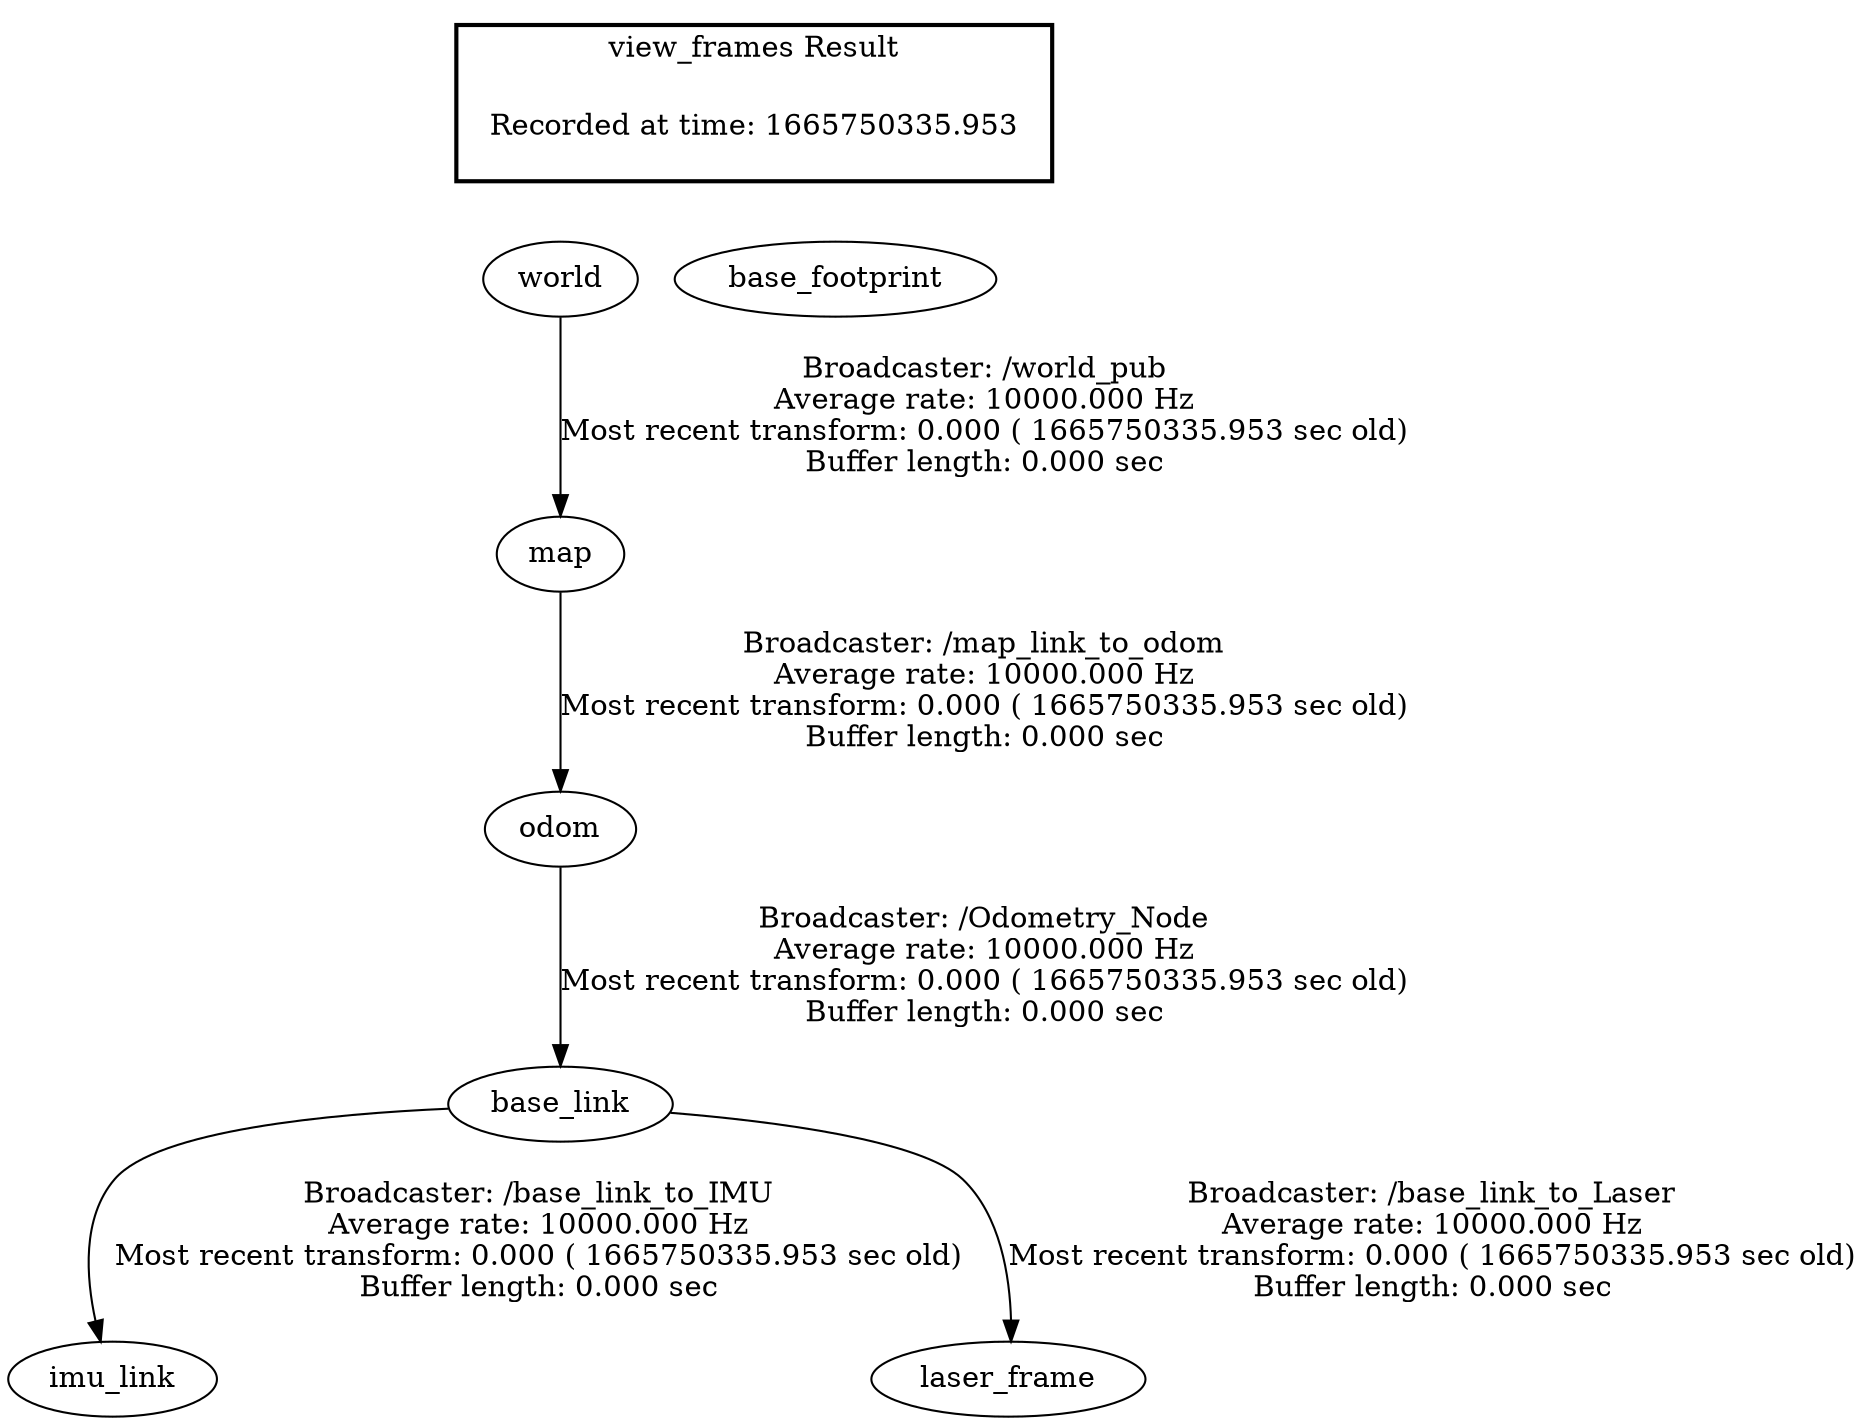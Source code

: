 digraph G {
"map" -> "odom"[label="Broadcaster: /map_link_to_odom\nAverage rate: 10000.000 Hz\nMost recent transform: 0.000 ( 1665750335.953 sec old)\nBuffer length: 0.000 sec\n"];
"world" -> "map"[label="Broadcaster: /world_pub\nAverage rate: 10000.000 Hz\nMost recent transform: 0.000 ( 1665750335.953 sec old)\nBuffer length: 0.000 sec\n"];
"odom" -> "base_link"[label="Broadcaster: /Odometry_Node\nAverage rate: 10000.000 Hz\nMost recent transform: 0.000 ( 1665750335.953 sec old)\nBuffer length: 0.000 sec\n"];
"base_link" -> "imu_link"[label="Broadcaster: /base_link_to_IMU\nAverage rate: 10000.000 Hz\nMost recent transform: 0.000 ( 1665750335.953 sec old)\nBuffer length: 0.000 sec\n"];
"base_link" -> "laser_frame"[label="Broadcaster: /base_link_to_Laser\nAverage rate: 10000.000 Hz\nMost recent transform: 0.000 ( 1665750335.953 sec old)\nBuffer length: 0.000 sec\n"];
edge [style=invis];
 subgraph cluster_legend { style=bold; color=black; label ="view_frames Result";
"Recorded at time: 1665750335.953"[ shape=plaintext ] ;
 }->"base_footprint";
edge [style=invis];
 subgraph cluster_legend { style=bold; color=black; label ="view_frames Result";
"Recorded at time: 1665750335.953"[ shape=plaintext ] ;
 }->"world";
}